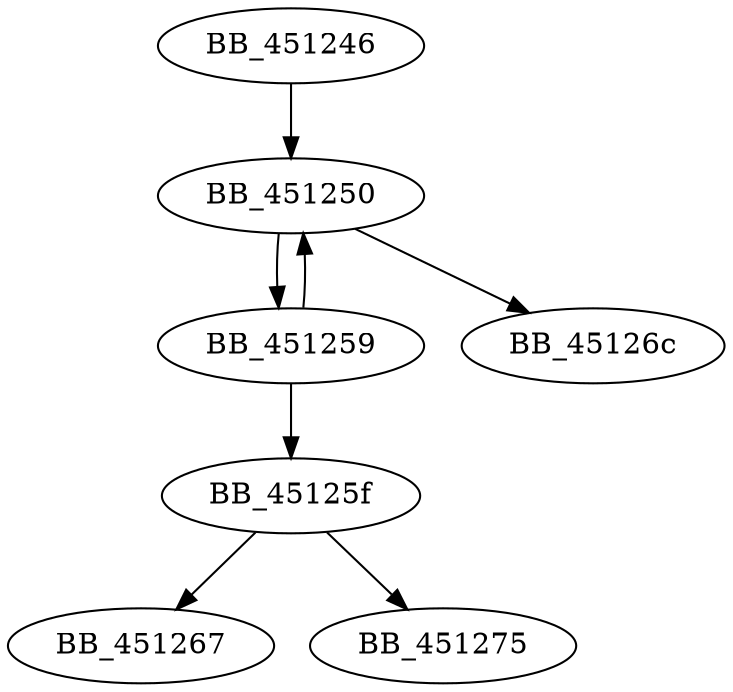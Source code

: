 DiGraph sub_451246{
BB_451246->BB_451250
BB_451250->BB_451259
BB_451250->BB_45126c
BB_451259->BB_451250
BB_451259->BB_45125f
BB_45125f->BB_451267
BB_45125f->BB_451275
}
